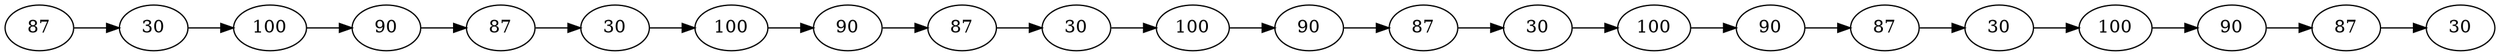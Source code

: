 digraph cola {
rankdir=LR;
n0 [label="87"];
n1 [label="30"];
n0 -> n1;
n2 [label="100"];
n1 -> n2;
n3 [label="90"];
n2 -> n3;
n4 [label="87"];
n3 -> n4;
n5 [label="30"];
n4 -> n5;
n6 [label="100"];
n5 -> n6;
n7 [label="90"];
n6 -> n7;
n8 [label="87"];
n7 -> n8;
n9 [label="30"];
n8 -> n9;
n10 [label="100"];
n9 -> n10;
n11 [label="90"];
n10 -> n11;
n12 [label="87"];
n11 -> n12;
n13 [label="30"];
n12 -> n13;
n14 [label="100"];
n13 -> n14;
n15 [label="90"];
n14 -> n15;
n16 [label="87"];
n15 -> n16;
n17 [label="30"];
n16 -> n17;
n18 [label="100"];
n17 -> n18;
n19 [label="90"];
n18 -> n19;
n20 [label="87"];
n19 -> n20;
n21 [label="30"];
n20 -> n21;
}